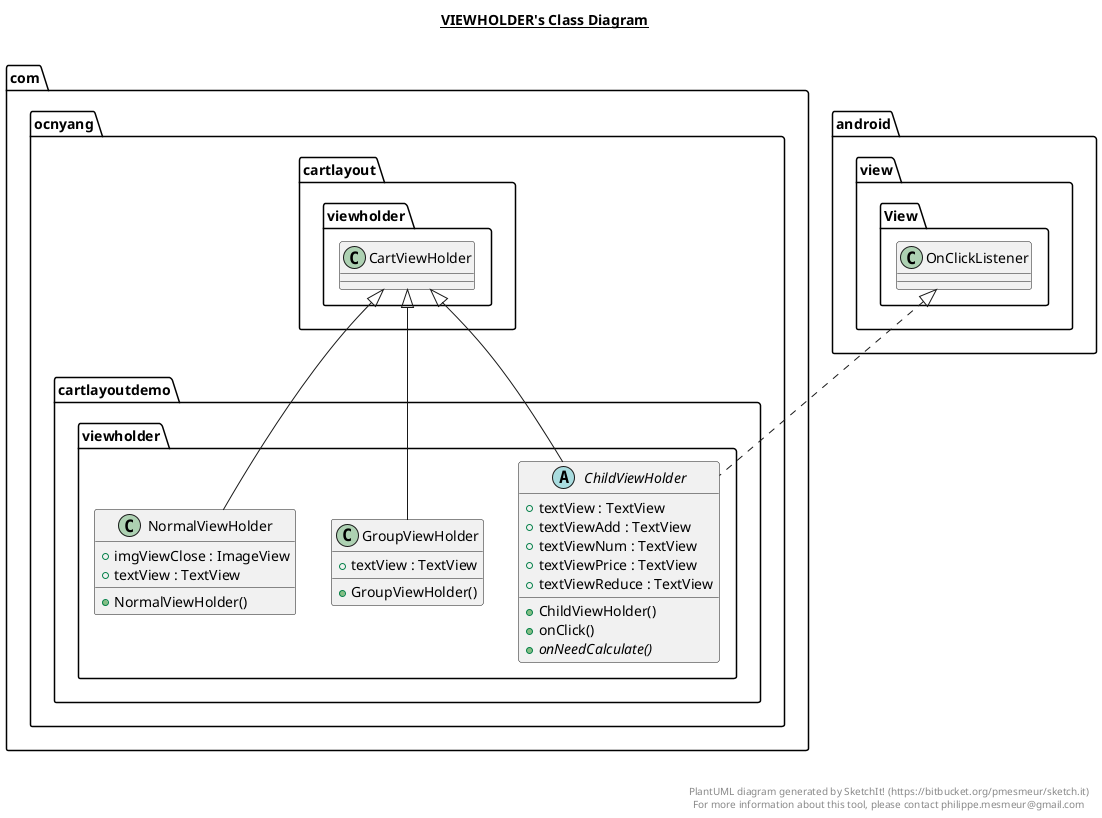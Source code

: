 @startuml

title __VIEWHOLDER's Class Diagram__\n

  namespace com.ocnyang.cartlayoutdemo {
    namespace viewholder {
      abstract class com.ocnyang.cartlayoutdemo.viewholder.ChildViewHolder {
          + textView : TextView
          + textViewAdd : TextView
          + textViewNum : TextView
          + textViewPrice : TextView
          + textViewReduce : TextView
          + ChildViewHolder()
          + onClick()
          {abstract} + onNeedCalculate()
      }
    }
  }
  

  namespace com.ocnyang.cartlayoutdemo {
    namespace viewholder {
      class com.ocnyang.cartlayoutdemo.viewholder.GroupViewHolder {
          + textView : TextView
          + GroupViewHolder()
      }
    }
  }
  

  namespace com.ocnyang.cartlayoutdemo {
    namespace viewholder {
      class com.ocnyang.cartlayoutdemo.viewholder.NormalViewHolder {
          + imgViewClose : ImageView
          + textView : TextView
          + NormalViewHolder()
      }
    }
  }
  

  com.ocnyang.cartlayoutdemo.viewholder.ChildViewHolder .up.|> android.view.View.OnClickListener
  com.ocnyang.cartlayoutdemo.viewholder.ChildViewHolder -up-|> com.ocnyang.cartlayout.viewholder.CartViewHolder
  com.ocnyang.cartlayoutdemo.viewholder.GroupViewHolder -up-|> com.ocnyang.cartlayout.viewholder.CartViewHolder
  com.ocnyang.cartlayoutdemo.viewholder.NormalViewHolder -up-|> com.ocnyang.cartlayout.viewholder.CartViewHolder


right footer


PlantUML diagram generated by SketchIt! (https://bitbucket.org/pmesmeur/sketch.it)
For more information about this tool, please contact philippe.mesmeur@gmail.com
endfooter

@enduml
